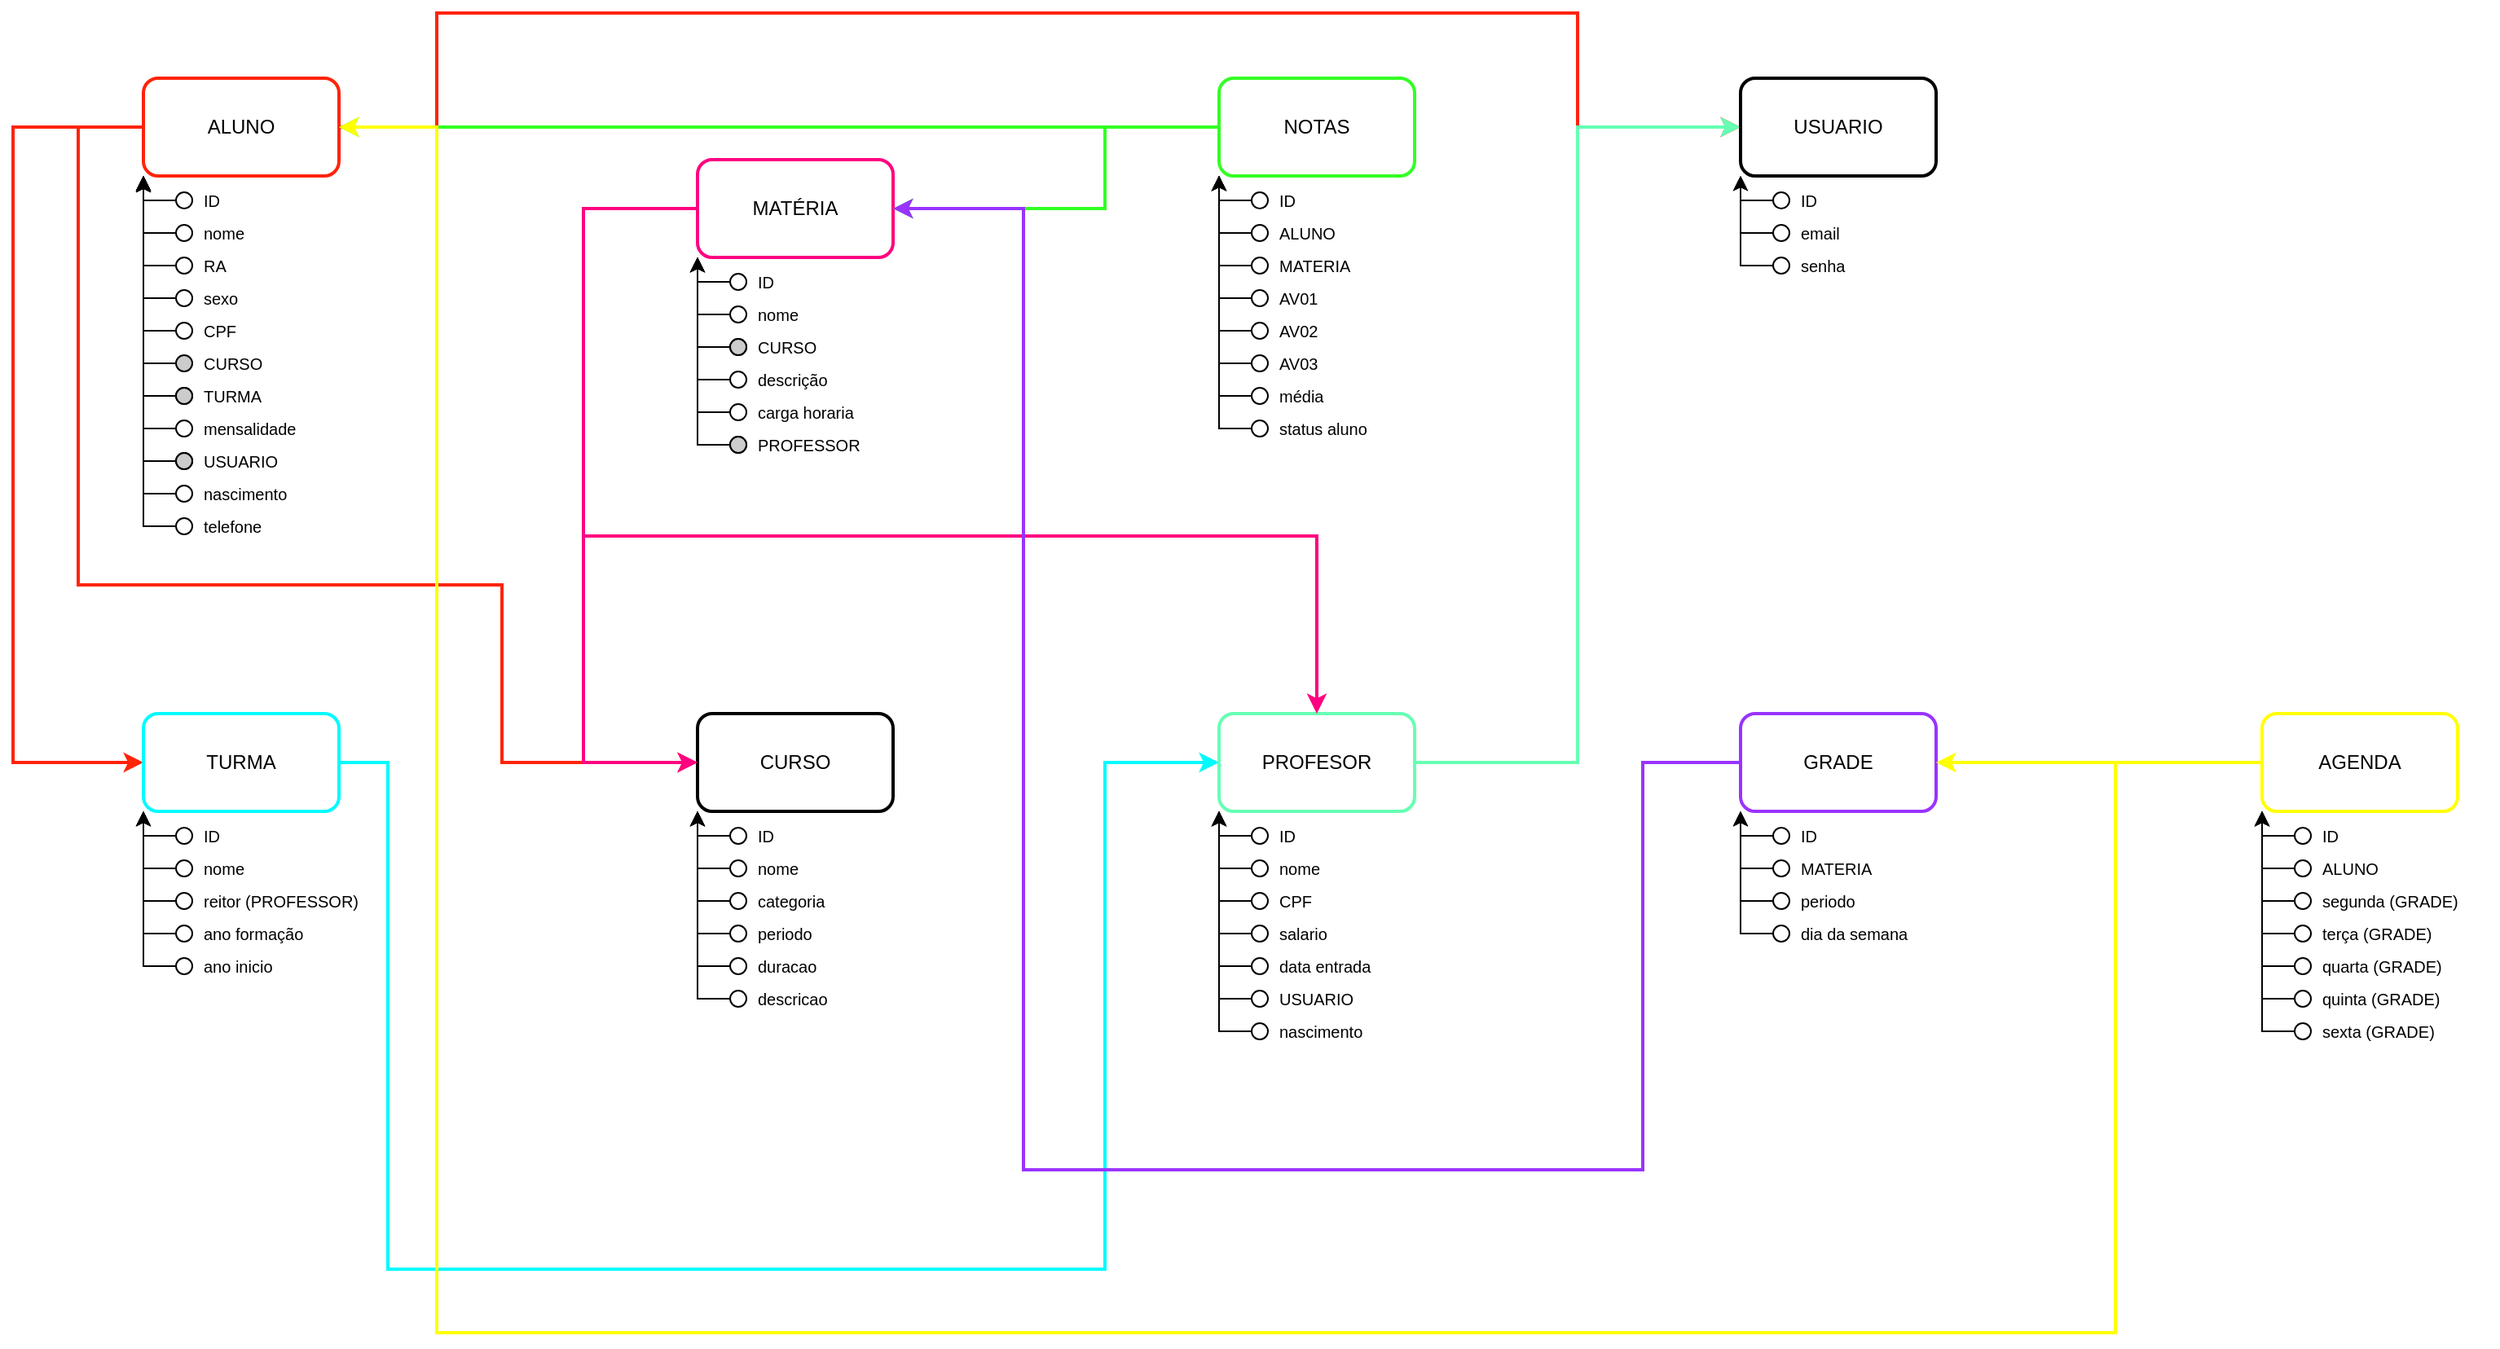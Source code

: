 <mxfile version="21.2.9" type="device">
  <diagram name="Página-1" id="jpRd55cd0fuOrFXRpSFs">
    <mxGraphModel dx="1588" dy="1032" grid="1" gridSize="10" guides="1" tooltips="1" connect="1" arrows="1" fold="1" page="1" pageScale="1" pageWidth="827" pageHeight="1169" math="0" shadow="0">
      <root>
        <mxCell id="0" />
        <mxCell id="1" parent="0" />
        <mxCell id="GC1VzJvACckY4L8aaz52-151" style="edgeStyle=orthogonalEdgeStyle;rounded=0;orthogonalLoop=1;jettySize=auto;html=1;exitX=1;exitY=0.5;exitDx=0;exitDy=0;entryX=0;entryY=0.5;entryDx=0;entryDy=0;fontSize=24;strokeWidth=2;strokeColor=#FF230A;" parent="1" source="GC1VzJvACckY4L8aaz52-1" target="GC1VzJvACckY4L8aaz52-140" edge="1">
          <mxGeometry relative="1" as="geometry">
            <Array as="points">
              <mxPoint x="320" y="249" />
              <mxPoint x="320" y="179" />
              <mxPoint x="1020" y="179" />
              <mxPoint x="1020" y="249" />
            </Array>
          </mxGeometry>
        </mxCell>
        <mxCell id="M3Rmy12SJ6gLI9cSGrtA-7" style="edgeStyle=orthogonalEdgeStyle;rounded=0;orthogonalLoop=1;jettySize=auto;html=1;exitX=0;exitY=0.5;exitDx=0;exitDy=0;entryX=0;entryY=0.5;entryDx=0;entryDy=0;strokeWidth=2;strokeColor=#FF230A;" parent="1" source="GC1VzJvACckY4L8aaz52-1" target="GC1VzJvACckY4L8aaz52-5" edge="1">
          <mxGeometry relative="1" as="geometry">
            <Array as="points">
              <mxPoint x="60" y="249" />
              <mxPoint x="60" y="639" />
            </Array>
          </mxGeometry>
        </mxCell>
        <mxCell id="M3Rmy12SJ6gLI9cSGrtA-8" style="edgeStyle=orthogonalEdgeStyle;rounded=0;orthogonalLoop=1;jettySize=auto;html=1;exitX=0;exitY=0.5;exitDx=0;exitDy=0;entryX=0;entryY=0.5;entryDx=0;entryDy=0;strokeWidth=2;strokeColor=#FF230A;" parent="1" source="GC1VzJvACckY4L8aaz52-1" target="GC1VzJvACckY4L8aaz52-3" edge="1">
          <mxGeometry relative="1" as="geometry">
            <Array as="points">
              <mxPoint x="100" y="249" />
              <mxPoint x="100" y="530" />
              <mxPoint x="360" y="530" />
              <mxPoint x="360" y="639" />
            </Array>
          </mxGeometry>
        </mxCell>
        <mxCell id="GC1VzJvACckY4L8aaz52-1" value="ALUNO" style="rounded=1;whiteSpace=wrap;html=1;strokeWidth=2;strokeColor=#FF230A;" parent="1" vertex="1">
          <mxGeometry x="140" y="219" width="120" height="60" as="geometry" />
        </mxCell>
        <mxCell id="GC1VzJvACckY4L8aaz52-150" style="edgeStyle=orthogonalEdgeStyle;rounded=0;orthogonalLoop=1;jettySize=auto;html=1;exitX=1;exitY=0.5;exitDx=0;exitDy=0;entryX=0;entryY=0.5;entryDx=0;entryDy=0;strokeWidth=2;strokeColor=#66FFB3;" parent="1" source="GC1VzJvACckY4L8aaz52-2" target="GC1VzJvACckY4L8aaz52-140" edge="1">
          <mxGeometry relative="1" as="geometry" />
        </mxCell>
        <mxCell id="GC1VzJvACckY4L8aaz52-2" value="PROFESOR" style="rounded=1;whiteSpace=wrap;html=1;strokeWidth=2;strokeColor=#66FFB3;" parent="1" vertex="1">
          <mxGeometry x="800" y="609" width="120" height="60" as="geometry" />
        </mxCell>
        <mxCell id="GC1VzJvACckY4L8aaz52-3" value="CURSO" style="rounded=1;whiteSpace=wrap;html=1;strokeWidth=2;" parent="1" vertex="1">
          <mxGeometry x="480" y="609" width="120" height="60" as="geometry" />
        </mxCell>
        <mxCell id="M3Rmy12SJ6gLI9cSGrtA-6" style="edgeStyle=orthogonalEdgeStyle;rounded=0;orthogonalLoop=1;jettySize=auto;html=1;exitX=0;exitY=0.5;exitDx=0;exitDy=0;entryX=0;entryY=0.5;entryDx=0;entryDy=0;strokeWidth=2;strokeColor=#FF0080;" parent="1" source="GC1VzJvACckY4L8aaz52-4" target="GC1VzJvACckY4L8aaz52-3" edge="1">
          <mxGeometry relative="1" as="geometry">
            <Array as="points">
              <mxPoint x="410" y="299" />
              <mxPoint x="410" y="639" />
            </Array>
          </mxGeometry>
        </mxCell>
        <mxCell id="M3Rmy12SJ6gLI9cSGrtA-13" style="edgeStyle=orthogonalEdgeStyle;rounded=0;orthogonalLoop=1;jettySize=auto;html=1;exitX=0;exitY=0.5;exitDx=0;exitDy=0;entryX=0.5;entryY=0;entryDx=0;entryDy=0;strokeWidth=2;strokeColor=#FF0080;" parent="1" source="GC1VzJvACckY4L8aaz52-4" target="GC1VzJvACckY4L8aaz52-2" edge="1">
          <mxGeometry relative="1" as="geometry">
            <Array as="points">
              <mxPoint x="410" y="299" />
              <mxPoint x="410" y="500" />
              <mxPoint x="860" y="500" />
            </Array>
          </mxGeometry>
        </mxCell>
        <mxCell id="GC1VzJvACckY4L8aaz52-4" value="MATÉRIA" style="rounded=1;whiteSpace=wrap;html=1;strokeWidth=2;strokeColor=#FF0080;" parent="1" vertex="1">
          <mxGeometry x="480" y="269" width="120" height="60" as="geometry" />
        </mxCell>
        <mxCell id="M3Rmy12SJ6gLI9cSGrtA-9" style="edgeStyle=orthogonalEdgeStyle;rounded=0;orthogonalLoop=1;jettySize=auto;html=1;exitX=1;exitY=0.5;exitDx=0;exitDy=0;entryX=0;entryY=0.5;entryDx=0;entryDy=0;strokeWidth=2;strokeColor=#00FBFF;" parent="1" source="GC1VzJvACckY4L8aaz52-5" target="GC1VzJvACckY4L8aaz52-2" edge="1">
          <mxGeometry relative="1" as="geometry">
            <Array as="points">
              <mxPoint x="290" y="639" />
              <mxPoint x="290" y="950" />
              <mxPoint x="730" y="950" />
              <mxPoint x="730" y="639" />
            </Array>
          </mxGeometry>
        </mxCell>
        <mxCell id="GC1VzJvACckY4L8aaz52-5" value="TURMA" style="rounded=1;whiteSpace=wrap;html=1;strokeWidth=2;strokeColor=#00FBFF;" parent="1" vertex="1">
          <mxGeometry x="140" y="609" width="120" height="60" as="geometry" />
        </mxCell>
        <mxCell id="M3Rmy12SJ6gLI9cSGrtA-4" style="edgeStyle=orthogonalEdgeStyle;rounded=0;orthogonalLoop=1;jettySize=auto;html=1;exitX=0;exitY=0.5;exitDx=0;exitDy=0;entryX=1;entryY=0.5;entryDx=0;entryDy=0;strokeWidth=2;strokeColor=#32FF24;" parent="1" source="GC1VzJvACckY4L8aaz52-6" target="GC1VzJvACckY4L8aaz52-1" edge="1">
          <mxGeometry relative="1" as="geometry" />
        </mxCell>
        <mxCell id="M3Rmy12SJ6gLI9cSGrtA-5" style="edgeStyle=orthogonalEdgeStyle;rounded=0;orthogonalLoop=1;jettySize=auto;html=1;exitX=0;exitY=0.5;exitDx=0;exitDy=0;entryX=1;entryY=0.5;entryDx=0;entryDy=0;strokeWidth=2;strokeColor=#32FF24;" parent="1" source="GC1VzJvACckY4L8aaz52-6" target="GC1VzJvACckY4L8aaz52-4" edge="1">
          <mxGeometry relative="1" as="geometry">
            <Array as="points">
              <mxPoint x="730" y="249" />
              <mxPoint x="730" y="299" />
            </Array>
          </mxGeometry>
        </mxCell>
        <mxCell id="GC1VzJvACckY4L8aaz52-6" value="NOTAS" style="rounded=1;whiteSpace=wrap;html=1;strokeWidth=2;strokeColor=#32FF24;" parent="1" vertex="1">
          <mxGeometry x="800" y="219" width="120" height="60" as="geometry" />
        </mxCell>
        <mxCell id="GC1VzJvACckY4L8aaz52-28" style="edgeStyle=orthogonalEdgeStyle;rounded=0;orthogonalLoop=1;jettySize=auto;html=1;exitX=0;exitY=0.5;exitDx=0;exitDy=0;entryX=0;entryY=1;entryDx=0;entryDy=0;" parent="1" source="GC1VzJvACckY4L8aaz52-7" target="GC1VzJvACckY4L8aaz52-1" edge="1">
          <mxGeometry relative="1" as="geometry" />
        </mxCell>
        <mxCell id="GC1VzJvACckY4L8aaz52-7" value="" style="ellipse;whiteSpace=wrap;html=1;aspect=fixed;" parent="1" vertex="1">
          <mxGeometry x="160" y="289" width="10" height="10" as="geometry" />
        </mxCell>
        <mxCell id="GC1VzJvACckY4L8aaz52-8" value="ID" style="text;html=1;align=left;verticalAlign=middle;resizable=0;points=[];autosize=1;strokeColor=none;fillColor=none;fontSize=10;" parent="1" vertex="1">
          <mxGeometry x="175" y="279" width="30" height="30" as="geometry" />
        </mxCell>
        <mxCell id="GC1VzJvACckY4L8aaz52-9" value="nome" style="text;html=1;align=left;verticalAlign=middle;resizable=0;points=[];autosize=1;strokeColor=none;fillColor=none;fontSize=10;" parent="1" vertex="1">
          <mxGeometry x="175" y="299" width="50" height="30" as="geometry" />
        </mxCell>
        <mxCell id="GC1VzJvACckY4L8aaz52-10" value="RA" style="text;html=1;align=left;verticalAlign=middle;resizable=0;points=[];autosize=1;strokeColor=none;fillColor=none;fontSize=10;" parent="1" vertex="1">
          <mxGeometry x="175" y="319" width="40" height="30" as="geometry" />
        </mxCell>
        <mxCell id="GC1VzJvACckY4L8aaz52-11" value="sexo" style="text;html=1;align=left;verticalAlign=middle;resizable=0;points=[];autosize=1;strokeColor=none;fillColor=none;fontSize=10;" parent="1" vertex="1">
          <mxGeometry x="175" y="339" width="40" height="30" as="geometry" />
        </mxCell>
        <mxCell id="GC1VzJvACckY4L8aaz52-12" value="CPF" style="text;html=1;align=left;verticalAlign=middle;resizable=0;points=[];autosize=1;strokeColor=none;fillColor=none;fontSize=10;" parent="1" vertex="1">
          <mxGeometry x="175" y="359" width="40" height="30" as="geometry" />
        </mxCell>
        <mxCell id="GC1VzJvACckY4L8aaz52-13" value="CURSO" style="text;html=1;align=left;verticalAlign=middle;resizable=0;points=[];autosize=1;strokeColor=none;fillColor=none;fontSize=10;" parent="1" vertex="1">
          <mxGeometry x="175" y="379" width="60" height="30" as="geometry" />
        </mxCell>
        <mxCell id="GC1VzJvACckY4L8aaz52-14" value="TURMA" style="text;html=1;align=left;verticalAlign=middle;resizable=0;points=[];autosize=1;strokeColor=none;fillColor=none;fontSize=10;" parent="1" vertex="1">
          <mxGeometry x="175" y="399" width="60" height="30" as="geometry" />
        </mxCell>
        <mxCell id="GC1VzJvACckY4L8aaz52-16" value="mensalidade" style="text;html=1;align=left;verticalAlign=middle;resizable=0;points=[];autosize=1;strokeColor=none;fillColor=none;fontSize=10;" parent="1" vertex="1">
          <mxGeometry x="175" y="419" width="80" height="30" as="geometry" />
        </mxCell>
        <mxCell id="GC1VzJvACckY4L8aaz52-17" value="USUARIO" style="text;html=1;align=left;verticalAlign=middle;resizable=0;points=[];autosize=1;strokeColor=none;fillColor=none;fontSize=10;" parent="1" vertex="1">
          <mxGeometry x="175" y="439" width="70" height="30" as="geometry" />
        </mxCell>
        <mxCell id="GC1VzJvACckY4L8aaz52-29" style="edgeStyle=orthogonalEdgeStyle;rounded=0;orthogonalLoop=1;jettySize=auto;html=1;exitX=0;exitY=0.5;exitDx=0;exitDy=0;" parent="1" source="GC1VzJvACckY4L8aaz52-18" edge="1">
          <mxGeometry relative="1" as="geometry">
            <mxPoint x="140" y="279" as="targetPoint" />
          </mxGeometry>
        </mxCell>
        <mxCell id="GC1VzJvACckY4L8aaz52-18" value="" style="ellipse;whiteSpace=wrap;html=1;aspect=fixed;" parent="1" vertex="1">
          <mxGeometry x="160" y="309" width="10" height="10" as="geometry" />
        </mxCell>
        <mxCell id="GC1VzJvACckY4L8aaz52-30" style="edgeStyle=orthogonalEdgeStyle;rounded=0;orthogonalLoop=1;jettySize=auto;html=1;exitX=0;exitY=0.5;exitDx=0;exitDy=0;" parent="1" source="GC1VzJvACckY4L8aaz52-19" edge="1">
          <mxGeometry relative="1" as="geometry">
            <mxPoint x="140" y="279" as="targetPoint" />
          </mxGeometry>
        </mxCell>
        <mxCell id="GC1VzJvACckY4L8aaz52-19" value="" style="ellipse;whiteSpace=wrap;html=1;aspect=fixed;" parent="1" vertex="1">
          <mxGeometry x="160" y="329" width="10" height="10" as="geometry" />
        </mxCell>
        <mxCell id="GC1VzJvACckY4L8aaz52-31" style="edgeStyle=orthogonalEdgeStyle;rounded=0;orthogonalLoop=1;jettySize=auto;html=1;exitX=0;exitY=0.5;exitDx=0;exitDy=0;" parent="1" source="GC1VzJvACckY4L8aaz52-20" edge="1">
          <mxGeometry relative="1" as="geometry">
            <mxPoint x="140" y="279" as="targetPoint" />
          </mxGeometry>
        </mxCell>
        <mxCell id="GC1VzJvACckY4L8aaz52-20" value="" style="ellipse;whiteSpace=wrap;html=1;aspect=fixed;" parent="1" vertex="1">
          <mxGeometry x="160" y="349" width="10" height="10" as="geometry" />
        </mxCell>
        <mxCell id="GC1VzJvACckY4L8aaz52-32" style="edgeStyle=orthogonalEdgeStyle;rounded=0;orthogonalLoop=1;jettySize=auto;html=1;exitX=0;exitY=0.5;exitDx=0;exitDy=0;" parent="1" source="GC1VzJvACckY4L8aaz52-21" edge="1">
          <mxGeometry relative="1" as="geometry">
            <mxPoint x="140" y="279" as="targetPoint" />
          </mxGeometry>
        </mxCell>
        <mxCell id="GC1VzJvACckY4L8aaz52-21" value="" style="ellipse;whiteSpace=wrap;html=1;aspect=fixed;" parent="1" vertex="1">
          <mxGeometry x="160" y="369" width="10" height="10" as="geometry" />
        </mxCell>
        <mxCell id="GC1VzJvACckY4L8aaz52-33" style="edgeStyle=orthogonalEdgeStyle;rounded=0;orthogonalLoop=1;jettySize=auto;html=1;exitX=0;exitY=0.5;exitDx=0;exitDy=0;" parent="1" source="GC1VzJvACckY4L8aaz52-22" edge="1">
          <mxGeometry relative="1" as="geometry">
            <mxPoint x="140" y="279" as="targetPoint" />
          </mxGeometry>
        </mxCell>
        <mxCell id="GC1VzJvACckY4L8aaz52-22" value="" style="ellipse;whiteSpace=wrap;html=1;aspect=fixed;fillColor=#CCCCCC;" parent="1" vertex="1">
          <mxGeometry x="160" y="389" width="10" height="10" as="geometry" />
        </mxCell>
        <mxCell id="GC1VzJvACckY4L8aaz52-34" style="edgeStyle=orthogonalEdgeStyle;rounded=0;orthogonalLoop=1;jettySize=auto;html=1;exitX=0;exitY=0.5;exitDx=0;exitDy=0;" parent="1" source="GC1VzJvACckY4L8aaz52-23" edge="1">
          <mxGeometry relative="1" as="geometry">
            <mxPoint x="140" y="279" as="targetPoint" />
          </mxGeometry>
        </mxCell>
        <mxCell id="GC1VzJvACckY4L8aaz52-23" value="" style="ellipse;whiteSpace=wrap;html=1;aspect=fixed;" parent="1" vertex="1">
          <mxGeometry x="160" y="409" width="10" height="10" as="geometry" />
        </mxCell>
        <mxCell id="GC1VzJvACckY4L8aaz52-35" style="edgeStyle=orthogonalEdgeStyle;rounded=0;orthogonalLoop=1;jettySize=auto;html=1;exitX=0;exitY=0.5;exitDx=0;exitDy=0;" parent="1" source="GC1VzJvACckY4L8aaz52-24" edge="1">
          <mxGeometry relative="1" as="geometry">
            <mxPoint x="140" y="279" as="targetPoint" />
          </mxGeometry>
        </mxCell>
        <mxCell id="GC1VzJvACckY4L8aaz52-24" value="" style="ellipse;whiteSpace=wrap;html=1;aspect=fixed;" parent="1" vertex="1">
          <mxGeometry x="160" y="429" width="10" height="10" as="geometry" />
        </mxCell>
        <mxCell id="GC1VzJvACckY4L8aaz52-36" style="edgeStyle=orthogonalEdgeStyle;rounded=0;orthogonalLoop=1;jettySize=auto;html=1;exitX=0;exitY=0.5;exitDx=0;exitDy=0;" parent="1" source="GC1VzJvACckY4L8aaz52-25" edge="1">
          <mxGeometry relative="1" as="geometry">
            <mxPoint x="140" y="279" as="targetPoint" />
          </mxGeometry>
        </mxCell>
        <mxCell id="GC1VzJvACckY4L8aaz52-25" value="" style="ellipse;whiteSpace=wrap;html=1;aspect=fixed;" parent="1" vertex="1">
          <mxGeometry x="160" y="449" width="10" height="10" as="geometry" />
        </mxCell>
        <mxCell id="GC1VzJvACckY4L8aaz52-50" style="edgeStyle=orthogonalEdgeStyle;rounded=0;orthogonalLoop=1;jettySize=auto;html=1;exitX=0;exitY=0.5;exitDx=0;exitDy=0;entryX=0;entryY=1;entryDx=0;entryDy=0;" parent="1" source="GC1VzJvACckY4L8aaz52-38" target="GC1VzJvACckY4L8aaz52-4" edge="1">
          <mxGeometry relative="1" as="geometry" />
        </mxCell>
        <mxCell id="GC1VzJvACckY4L8aaz52-38" value="" style="ellipse;whiteSpace=wrap;html=1;aspect=fixed;" parent="1" vertex="1">
          <mxGeometry x="500" y="339" width="10" height="10" as="geometry" />
        </mxCell>
        <mxCell id="GC1VzJvACckY4L8aaz52-39" value="ID" style="text;html=1;align=left;verticalAlign=middle;resizable=0;points=[];autosize=1;strokeColor=none;fillColor=none;fontSize=10;" parent="1" vertex="1">
          <mxGeometry x="515" y="329" width="30" height="30" as="geometry" />
        </mxCell>
        <mxCell id="GC1VzJvACckY4L8aaz52-40" value="nome" style="text;html=1;align=left;verticalAlign=middle;resizable=0;points=[];autosize=1;strokeColor=none;fillColor=none;fontSize=10;" parent="1" vertex="1">
          <mxGeometry x="515" y="349" width="50" height="30" as="geometry" />
        </mxCell>
        <mxCell id="GC1VzJvACckY4L8aaz52-41" value="CURSO" style="text;html=1;align=left;verticalAlign=middle;resizable=0;points=[];autosize=1;strokeColor=none;fillColor=none;fontSize=10;" parent="1" vertex="1">
          <mxGeometry x="515" y="369" width="60" height="30" as="geometry" />
        </mxCell>
        <mxCell id="GC1VzJvACckY4L8aaz52-42" value="descrição" style="text;html=1;align=left;verticalAlign=middle;resizable=0;points=[];autosize=1;strokeColor=none;fillColor=none;fontSize=10;" parent="1" vertex="1">
          <mxGeometry x="515" y="389" width="70" height="30" as="geometry" />
        </mxCell>
        <mxCell id="GC1VzJvACckY4L8aaz52-43" value="carga horaria" style="text;html=1;align=left;verticalAlign=middle;resizable=0;points=[];autosize=1;strokeColor=none;fillColor=none;fontSize=10;" parent="1" vertex="1">
          <mxGeometry x="515" y="409" width="80" height="30" as="geometry" />
        </mxCell>
        <mxCell id="GC1VzJvACckY4L8aaz52-44" value="PROFESSOR" style="text;html=1;align=left;verticalAlign=middle;resizable=0;points=[];autosize=1;strokeColor=none;fillColor=none;fontSize=10;" parent="1" vertex="1">
          <mxGeometry x="515" y="429" width="90" height="30" as="geometry" />
        </mxCell>
        <mxCell id="GC1VzJvACckY4L8aaz52-51" style="edgeStyle=orthogonalEdgeStyle;rounded=0;orthogonalLoop=1;jettySize=auto;html=1;exitX=0;exitY=0.5;exitDx=0;exitDy=0;" parent="1" source="GC1VzJvACckY4L8aaz52-45" edge="1">
          <mxGeometry relative="1" as="geometry">
            <mxPoint x="480" y="329" as="targetPoint" />
          </mxGeometry>
        </mxCell>
        <mxCell id="GC1VzJvACckY4L8aaz52-45" value="" style="ellipse;whiteSpace=wrap;html=1;aspect=fixed;" parent="1" vertex="1">
          <mxGeometry x="500" y="359" width="10" height="10" as="geometry" />
        </mxCell>
        <mxCell id="GC1VzJvACckY4L8aaz52-52" style="edgeStyle=orthogonalEdgeStyle;rounded=0;orthogonalLoop=1;jettySize=auto;html=1;exitX=0;exitY=0.5;exitDx=0;exitDy=0;" parent="1" source="GC1VzJvACckY4L8aaz52-46" edge="1">
          <mxGeometry relative="1" as="geometry">
            <mxPoint x="480" y="329" as="targetPoint" />
          </mxGeometry>
        </mxCell>
        <mxCell id="GC1VzJvACckY4L8aaz52-46" value="" style="ellipse;whiteSpace=wrap;html=1;aspect=fixed;" parent="1" vertex="1">
          <mxGeometry x="500" y="379" width="10" height="10" as="geometry" />
        </mxCell>
        <mxCell id="GC1VzJvACckY4L8aaz52-53" style="edgeStyle=orthogonalEdgeStyle;rounded=0;orthogonalLoop=1;jettySize=auto;html=1;exitX=0;exitY=0.5;exitDx=0;exitDy=0;" parent="1" source="GC1VzJvACckY4L8aaz52-47" edge="1">
          <mxGeometry relative="1" as="geometry">
            <mxPoint x="480" y="329" as="targetPoint" />
          </mxGeometry>
        </mxCell>
        <mxCell id="GC1VzJvACckY4L8aaz52-47" value="" style="ellipse;whiteSpace=wrap;html=1;aspect=fixed;" parent="1" vertex="1">
          <mxGeometry x="500" y="399" width="10" height="10" as="geometry" />
        </mxCell>
        <mxCell id="GC1VzJvACckY4L8aaz52-54" style="edgeStyle=orthogonalEdgeStyle;rounded=0;orthogonalLoop=1;jettySize=auto;html=1;exitX=0;exitY=0.5;exitDx=0;exitDy=0;" parent="1" source="GC1VzJvACckY4L8aaz52-48" edge="1">
          <mxGeometry relative="1" as="geometry">
            <mxPoint x="480" y="329" as="targetPoint" />
          </mxGeometry>
        </mxCell>
        <mxCell id="GC1VzJvACckY4L8aaz52-48" value="" style="ellipse;whiteSpace=wrap;html=1;aspect=fixed;" parent="1" vertex="1">
          <mxGeometry x="500" y="419" width="10" height="10" as="geometry" />
        </mxCell>
        <mxCell id="GC1VzJvACckY4L8aaz52-55" style="edgeStyle=orthogonalEdgeStyle;rounded=0;orthogonalLoop=1;jettySize=auto;html=1;exitX=0;exitY=0.5;exitDx=0;exitDy=0;" parent="1" source="GC1VzJvACckY4L8aaz52-49" edge="1">
          <mxGeometry relative="1" as="geometry">
            <mxPoint x="480" y="329" as="targetPoint" />
          </mxGeometry>
        </mxCell>
        <mxCell id="GC1VzJvACckY4L8aaz52-49" value="" style="ellipse;whiteSpace=wrap;html=1;aspect=fixed;" parent="1" vertex="1">
          <mxGeometry x="500" y="439" width="10" height="10" as="geometry" />
        </mxCell>
        <mxCell id="GC1VzJvACckY4L8aaz52-67" style="edgeStyle=orthogonalEdgeStyle;rounded=0;orthogonalLoop=1;jettySize=auto;html=1;exitX=0;exitY=0.5;exitDx=0;exitDy=0;entryX=0;entryY=1;entryDx=0;entryDy=0;" parent="1" source="GC1VzJvACckY4L8aaz52-56" target="GC1VzJvACckY4L8aaz52-5" edge="1">
          <mxGeometry relative="1" as="geometry" />
        </mxCell>
        <mxCell id="GC1VzJvACckY4L8aaz52-56" value="" style="ellipse;whiteSpace=wrap;html=1;aspect=fixed;" parent="1" vertex="1">
          <mxGeometry x="160" y="679" width="10" height="10" as="geometry" />
        </mxCell>
        <mxCell id="GC1VzJvACckY4L8aaz52-57" value="ID" style="text;html=1;align=left;verticalAlign=middle;resizable=0;points=[];autosize=1;strokeColor=none;fillColor=none;fontSize=10;" parent="1" vertex="1">
          <mxGeometry x="175" y="669" width="30" height="30" as="geometry" />
        </mxCell>
        <mxCell id="GC1VzJvACckY4L8aaz52-59" value="nome" style="text;html=1;align=left;verticalAlign=middle;resizable=0;points=[];autosize=1;strokeColor=none;fillColor=none;fontSize=10;" parent="1" vertex="1">
          <mxGeometry x="175" y="689" width="50" height="30" as="geometry" />
        </mxCell>
        <mxCell id="GC1VzJvACckY4L8aaz52-68" style="edgeStyle=orthogonalEdgeStyle;rounded=0;orthogonalLoop=1;jettySize=auto;html=1;exitX=0;exitY=0.5;exitDx=0;exitDy=0;" parent="1" source="GC1VzJvACckY4L8aaz52-60" edge="1">
          <mxGeometry relative="1" as="geometry">
            <mxPoint x="140" y="669" as="targetPoint" />
          </mxGeometry>
        </mxCell>
        <mxCell id="GC1VzJvACckY4L8aaz52-60" value="" style="ellipse;whiteSpace=wrap;html=1;aspect=fixed;" parent="1" vertex="1">
          <mxGeometry x="160" y="699" width="10" height="10" as="geometry" />
        </mxCell>
        <mxCell id="GC1VzJvACckY4L8aaz52-61" value="reitor (PROFESSOR)" style="text;html=1;align=left;verticalAlign=middle;resizable=0;points=[];autosize=1;strokeColor=none;fillColor=none;fontSize=10;" parent="1" vertex="1">
          <mxGeometry x="175" y="709" width="120" height="30" as="geometry" />
        </mxCell>
        <mxCell id="GC1VzJvACckY4L8aaz52-62" value="ano formação" style="text;html=1;align=left;verticalAlign=middle;resizable=0;points=[];autosize=1;strokeColor=none;fillColor=none;fontSize=10;" parent="1" vertex="1">
          <mxGeometry x="175" y="729" width="80" height="30" as="geometry" />
        </mxCell>
        <mxCell id="GC1VzJvACckY4L8aaz52-63" value="ano inicio" style="text;html=1;align=left;verticalAlign=middle;resizable=0;points=[];autosize=1;strokeColor=none;fillColor=none;fontSize=10;" parent="1" vertex="1">
          <mxGeometry x="175" y="749" width="70" height="30" as="geometry" />
        </mxCell>
        <mxCell id="GC1VzJvACckY4L8aaz52-69" style="edgeStyle=orthogonalEdgeStyle;rounded=0;orthogonalLoop=1;jettySize=auto;html=1;exitX=0;exitY=0.5;exitDx=0;exitDy=0;" parent="1" source="GC1VzJvACckY4L8aaz52-64" edge="1">
          <mxGeometry relative="1" as="geometry">
            <mxPoint x="140" y="669" as="targetPoint" />
          </mxGeometry>
        </mxCell>
        <mxCell id="GC1VzJvACckY4L8aaz52-64" value="" style="ellipse;whiteSpace=wrap;html=1;aspect=fixed;" parent="1" vertex="1">
          <mxGeometry x="160" y="719" width="10" height="10" as="geometry" />
        </mxCell>
        <mxCell id="GC1VzJvACckY4L8aaz52-70" style="edgeStyle=orthogonalEdgeStyle;rounded=0;orthogonalLoop=1;jettySize=auto;html=1;exitX=0;exitY=0.5;exitDx=0;exitDy=0;" parent="1" source="GC1VzJvACckY4L8aaz52-65" edge="1">
          <mxGeometry relative="1" as="geometry">
            <mxPoint x="140" y="669" as="targetPoint" />
          </mxGeometry>
        </mxCell>
        <mxCell id="GC1VzJvACckY4L8aaz52-65" value="" style="ellipse;whiteSpace=wrap;html=1;aspect=fixed;" parent="1" vertex="1">
          <mxGeometry x="160" y="739" width="10" height="10" as="geometry" />
        </mxCell>
        <mxCell id="GC1VzJvACckY4L8aaz52-71" style="edgeStyle=orthogonalEdgeStyle;rounded=0;orthogonalLoop=1;jettySize=auto;html=1;exitX=0;exitY=0.5;exitDx=0;exitDy=0;" parent="1" source="GC1VzJvACckY4L8aaz52-66" edge="1">
          <mxGeometry relative="1" as="geometry">
            <mxPoint x="140" y="669" as="targetPoint" />
          </mxGeometry>
        </mxCell>
        <mxCell id="GC1VzJvACckY4L8aaz52-66" value="" style="ellipse;whiteSpace=wrap;html=1;aspect=fixed;" parent="1" vertex="1">
          <mxGeometry x="160" y="759" width="10" height="10" as="geometry" />
        </mxCell>
        <mxCell id="GC1VzJvACckY4L8aaz52-85" style="edgeStyle=orthogonalEdgeStyle;rounded=0;orthogonalLoop=1;jettySize=auto;html=1;exitX=0;exitY=0.5;exitDx=0;exitDy=0;entryX=0;entryY=1;entryDx=0;entryDy=0;" parent="1" source="GC1VzJvACckY4L8aaz52-72" target="GC1VzJvACckY4L8aaz52-3" edge="1">
          <mxGeometry relative="1" as="geometry" />
        </mxCell>
        <mxCell id="GC1VzJvACckY4L8aaz52-72" value="" style="ellipse;whiteSpace=wrap;html=1;aspect=fixed;" parent="1" vertex="1">
          <mxGeometry x="500" y="679" width="10" height="10" as="geometry" />
        </mxCell>
        <mxCell id="GC1VzJvACckY4L8aaz52-73" value="ID" style="text;html=1;align=left;verticalAlign=middle;resizable=0;points=[];autosize=1;strokeColor=none;fillColor=none;fontSize=10;" parent="1" vertex="1">
          <mxGeometry x="515" y="669" width="30" height="30" as="geometry" />
        </mxCell>
        <mxCell id="GC1VzJvACckY4L8aaz52-74" value="nome" style="text;html=1;align=left;verticalAlign=middle;resizable=0;points=[];autosize=1;strokeColor=none;fillColor=none;fontSize=10;" parent="1" vertex="1">
          <mxGeometry x="515" y="689" width="50" height="30" as="geometry" />
        </mxCell>
        <mxCell id="GC1VzJvACckY4L8aaz52-75" value="categoria" style="text;html=1;align=left;verticalAlign=middle;resizable=0;points=[];autosize=1;strokeColor=none;fillColor=none;fontSize=10;" parent="1" vertex="1">
          <mxGeometry x="515" y="709" width="60" height="30" as="geometry" />
        </mxCell>
        <mxCell id="GC1VzJvACckY4L8aaz52-76" value="periodo" style="text;html=1;align=left;verticalAlign=middle;resizable=0;points=[];autosize=1;strokeColor=none;fillColor=none;fontSize=10;" parent="1" vertex="1">
          <mxGeometry x="515" y="729" width="60" height="30" as="geometry" />
        </mxCell>
        <mxCell id="GC1VzJvACckY4L8aaz52-77" value="duracao" style="text;html=1;align=left;verticalAlign=middle;resizable=0;points=[];autosize=1;strokeColor=none;fillColor=none;fontSize=10;" parent="1" vertex="1">
          <mxGeometry x="515" y="749" width="60" height="30" as="geometry" />
        </mxCell>
        <mxCell id="GC1VzJvACckY4L8aaz52-78" value="descricao" style="text;html=1;align=left;verticalAlign=middle;resizable=0;points=[];autosize=1;strokeColor=none;fillColor=none;fontSize=10;" parent="1" vertex="1">
          <mxGeometry x="515" y="769" width="70" height="30" as="geometry" />
        </mxCell>
        <mxCell id="GC1VzJvACckY4L8aaz52-86" style="edgeStyle=orthogonalEdgeStyle;rounded=0;orthogonalLoop=1;jettySize=auto;html=1;exitX=0;exitY=0.5;exitDx=0;exitDy=0;" parent="1" source="GC1VzJvACckY4L8aaz52-80" edge="1">
          <mxGeometry relative="1" as="geometry">
            <mxPoint x="480" y="669" as="targetPoint" />
          </mxGeometry>
        </mxCell>
        <mxCell id="GC1VzJvACckY4L8aaz52-80" value="" style="ellipse;whiteSpace=wrap;html=1;aspect=fixed;" parent="1" vertex="1">
          <mxGeometry x="500" y="699" width="10" height="10" as="geometry" />
        </mxCell>
        <mxCell id="GC1VzJvACckY4L8aaz52-87" style="edgeStyle=orthogonalEdgeStyle;rounded=0;orthogonalLoop=1;jettySize=auto;html=1;exitX=0;exitY=0.5;exitDx=0;exitDy=0;" parent="1" source="GC1VzJvACckY4L8aaz52-81" edge="1">
          <mxGeometry relative="1" as="geometry">
            <mxPoint x="480" y="669" as="targetPoint" />
          </mxGeometry>
        </mxCell>
        <mxCell id="GC1VzJvACckY4L8aaz52-81" value="" style="ellipse;whiteSpace=wrap;html=1;aspect=fixed;" parent="1" vertex="1">
          <mxGeometry x="500" y="719" width="10" height="10" as="geometry" />
        </mxCell>
        <mxCell id="GC1VzJvACckY4L8aaz52-88" style="edgeStyle=orthogonalEdgeStyle;rounded=0;orthogonalLoop=1;jettySize=auto;html=1;exitX=0;exitY=0.5;exitDx=0;exitDy=0;" parent="1" source="GC1VzJvACckY4L8aaz52-82" edge="1">
          <mxGeometry relative="1" as="geometry">
            <mxPoint x="480" y="669" as="targetPoint" />
          </mxGeometry>
        </mxCell>
        <mxCell id="GC1VzJvACckY4L8aaz52-82" value="" style="ellipse;whiteSpace=wrap;html=1;aspect=fixed;" parent="1" vertex="1">
          <mxGeometry x="500" y="739" width="10" height="10" as="geometry" />
        </mxCell>
        <mxCell id="GC1VzJvACckY4L8aaz52-89" style="edgeStyle=orthogonalEdgeStyle;rounded=0;orthogonalLoop=1;jettySize=auto;html=1;exitX=0;exitY=0.5;exitDx=0;exitDy=0;" parent="1" source="GC1VzJvACckY4L8aaz52-83" edge="1">
          <mxGeometry relative="1" as="geometry">
            <mxPoint x="480" y="669" as="targetPoint" />
          </mxGeometry>
        </mxCell>
        <mxCell id="GC1VzJvACckY4L8aaz52-83" value="" style="ellipse;whiteSpace=wrap;html=1;aspect=fixed;" parent="1" vertex="1">
          <mxGeometry x="500" y="759" width="10" height="10" as="geometry" />
        </mxCell>
        <mxCell id="GC1VzJvACckY4L8aaz52-90" style="edgeStyle=orthogonalEdgeStyle;rounded=0;orthogonalLoop=1;jettySize=auto;html=1;exitX=0;exitY=0.5;exitDx=0;exitDy=0;" parent="1" source="GC1VzJvACckY4L8aaz52-84" edge="1">
          <mxGeometry relative="1" as="geometry">
            <mxPoint x="480" y="669" as="targetPoint" />
          </mxGeometry>
        </mxCell>
        <mxCell id="GC1VzJvACckY4L8aaz52-84" value="" style="ellipse;whiteSpace=wrap;html=1;aspect=fixed;" parent="1" vertex="1">
          <mxGeometry x="500" y="779" width="10" height="10" as="geometry" />
        </mxCell>
        <mxCell id="GC1VzJvACckY4L8aaz52-108" style="edgeStyle=orthogonalEdgeStyle;rounded=0;orthogonalLoop=1;jettySize=auto;html=1;exitX=0;exitY=0.5;exitDx=0;exitDy=0;entryX=0;entryY=1;entryDx=0;entryDy=0;" parent="1" source="GC1VzJvACckY4L8aaz52-92" target="GC1VzJvACckY4L8aaz52-6" edge="1">
          <mxGeometry relative="1" as="geometry" />
        </mxCell>
        <mxCell id="GC1VzJvACckY4L8aaz52-92" value="" style="ellipse;whiteSpace=wrap;html=1;aspect=fixed;" parent="1" vertex="1">
          <mxGeometry x="820" y="289" width="10" height="10" as="geometry" />
        </mxCell>
        <mxCell id="GC1VzJvACckY4L8aaz52-93" value="ID" style="text;html=1;align=left;verticalAlign=middle;resizable=0;points=[];autosize=1;strokeColor=none;fillColor=none;fontSize=10;" parent="1" vertex="1">
          <mxGeometry x="835" y="279" width="30" height="30" as="geometry" />
        </mxCell>
        <mxCell id="GC1VzJvACckY4L8aaz52-94" value="ALUNO" style="text;html=1;align=left;verticalAlign=middle;resizable=0;points=[];autosize=1;strokeColor=none;fillColor=none;fontSize=10;" parent="1" vertex="1">
          <mxGeometry x="835" y="299" width="60" height="30" as="geometry" />
        </mxCell>
        <mxCell id="GC1VzJvACckY4L8aaz52-95" value="MATERIA" style="text;html=1;align=left;verticalAlign=middle;resizable=0;points=[];autosize=1;strokeColor=none;fillColor=none;fontSize=10;" parent="1" vertex="1">
          <mxGeometry x="835" y="319" width="70" height="30" as="geometry" />
        </mxCell>
        <mxCell id="GC1VzJvACckY4L8aaz52-96" value="AV01" style="text;html=1;align=left;verticalAlign=middle;resizable=0;points=[];autosize=1;strokeColor=none;fillColor=none;fontSize=10;" parent="1" vertex="1">
          <mxGeometry x="835" y="339" width="50" height="30" as="geometry" />
        </mxCell>
        <mxCell id="GC1VzJvACckY4L8aaz52-97" value="AV02" style="text;html=1;align=left;verticalAlign=middle;resizable=0;points=[];autosize=1;strokeColor=none;fillColor=none;fontSize=10;" parent="1" vertex="1">
          <mxGeometry x="835" y="359" width="50" height="30" as="geometry" />
        </mxCell>
        <mxCell id="GC1VzJvACckY4L8aaz52-98" value="média" style="text;html=1;align=left;verticalAlign=middle;resizable=0;points=[];autosize=1;strokeColor=none;fillColor=none;fontSize=10;" parent="1" vertex="1">
          <mxGeometry x="835" y="399" width="50" height="30" as="geometry" />
        </mxCell>
        <mxCell id="GC1VzJvACckY4L8aaz52-99" value="AV03" style="text;html=1;align=left;verticalAlign=middle;resizable=0;points=[];autosize=1;strokeColor=none;fillColor=none;fontSize=10;" parent="1" vertex="1">
          <mxGeometry x="835" y="379" width="50" height="30" as="geometry" />
        </mxCell>
        <mxCell id="GC1VzJvACckY4L8aaz52-109" style="edgeStyle=orthogonalEdgeStyle;rounded=0;orthogonalLoop=1;jettySize=auto;html=1;exitX=0;exitY=0.5;exitDx=0;exitDy=0;" parent="1" source="GC1VzJvACckY4L8aaz52-100" edge="1">
          <mxGeometry relative="1" as="geometry">
            <mxPoint x="800" y="279" as="targetPoint" />
          </mxGeometry>
        </mxCell>
        <mxCell id="GC1VzJvACckY4L8aaz52-100" value="" style="ellipse;whiteSpace=wrap;html=1;aspect=fixed;" parent="1" vertex="1">
          <mxGeometry x="820" y="309" width="10" height="10" as="geometry" />
        </mxCell>
        <mxCell id="GC1VzJvACckY4L8aaz52-110" style="edgeStyle=orthogonalEdgeStyle;rounded=0;orthogonalLoop=1;jettySize=auto;html=1;exitX=0;exitY=0.5;exitDx=0;exitDy=0;" parent="1" source="GC1VzJvACckY4L8aaz52-101" edge="1">
          <mxGeometry relative="1" as="geometry">
            <mxPoint x="800" y="279" as="targetPoint" />
          </mxGeometry>
        </mxCell>
        <mxCell id="GC1VzJvACckY4L8aaz52-101" value="" style="ellipse;whiteSpace=wrap;html=1;aspect=fixed;" parent="1" vertex="1">
          <mxGeometry x="820" y="329" width="10" height="10" as="geometry" />
        </mxCell>
        <mxCell id="GC1VzJvACckY4L8aaz52-111" style="edgeStyle=orthogonalEdgeStyle;rounded=0;orthogonalLoop=1;jettySize=auto;html=1;exitX=0;exitY=0.5;exitDx=0;exitDy=0;" parent="1" source="GC1VzJvACckY4L8aaz52-102" edge="1">
          <mxGeometry relative="1" as="geometry">
            <mxPoint x="800" y="279" as="targetPoint" />
          </mxGeometry>
        </mxCell>
        <mxCell id="GC1VzJvACckY4L8aaz52-102" value="" style="ellipse;whiteSpace=wrap;html=1;aspect=fixed;" parent="1" vertex="1">
          <mxGeometry x="820" y="349" width="10" height="10" as="geometry" />
        </mxCell>
        <mxCell id="GC1VzJvACckY4L8aaz52-112" style="edgeStyle=orthogonalEdgeStyle;rounded=0;orthogonalLoop=1;jettySize=auto;html=1;exitX=0;exitY=0.5;exitDx=0;exitDy=0;" parent="1" source="GC1VzJvACckY4L8aaz52-103" edge="1">
          <mxGeometry relative="1" as="geometry">
            <mxPoint x="800" y="279" as="targetPoint" />
          </mxGeometry>
        </mxCell>
        <mxCell id="GC1VzJvACckY4L8aaz52-103" value="" style="ellipse;whiteSpace=wrap;html=1;aspect=fixed;" parent="1" vertex="1">
          <mxGeometry x="820" y="369" width="10" height="10" as="geometry" />
        </mxCell>
        <mxCell id="GC1VzJvACckY4L8aaz52-113" style="edgeStyle=orthogonalEdgeStyle;rounded=0;orthogonalLoop=1;jettySize=auto;html=1;exitX=0;exitY=0.5;exitDx=0;exitDy=0;" parent="1" source="GC1VzJvACckY4L8aaz52-104" edge="1">
          <mxGeometry relative="1" as="geometry">
            <mxPoint x="800" y="279" as="targetPoint" />
          </mxGeometry>
        </mxCell>
        <mxCell id="GC1VzJvACckY4L8aaz52-104" value="" style="ellipse;whiteSpace=wrap;html=1;aspect=fixed;" parent="1" vertex="1">
          <mxGeometry x="820" y="389" width="10" height="10" as="geometry" />
        </mxCell>
        <mxCell id="GC1VzJvACckY4L8aaz52-114" style="edgeStyle=orthogonalEdgeStyle;rounded=0;orthogonalLoop=1;jettySize=auto;html=1;exitX=0;exitY=0.5;exitDx=0;exitDy=0;" parent="1" source="GC1VzJvACckY4L8aaz52-105" edge="1">
          <mxGeometry relative="1" as="geometry">
            <mxPoint x="800" y="279" as="targetPoint" />
          </mxGeometry>
        </mxCell>
        <mxCell id="GC1VzJvACckY4L8aaz52-105" value="" style="ellipse;whiteSpace=wrap;html=1;aspect=fixed;" parent="1" vertex="1">
          <mxGeometry x="820" y="409" width="10" height="10" as="geometry" />
        </mxCell>
        <mxCell id="GC1VzJvACckY4L8aaz52-106" value="status aluno" style="text;html=1;align=left;verticalAlign=middle;resizable=0;points=[];autosize=1;strokeColor=none;fillColor=none;fontSize=10;" parent="1" vertex="1">
          <mxGeometry x="835" y="419" width="80" height="30" as="geometry" />
        </mxCell>
        <mxCell id="GC1VzJvACckY4L8aaz52-115" style="edgeStyle=orthogonalEdgeStyle;rounded=0;orthogonalLoop=1;jettySize=auto;html=1;exitX=0;exitY=0.5;exitDx=0;exitDy=0;" parent="1" source="GC1VzJvACckY4L8aaz52-107" edge="1">
          <mxGeometry relative="1" as="geometry">
            <mxPoint x="800" y="279" as="targetPoint" />
          </mxGeometry>
        </mxCell>
        <mxCell id="GC1VzJvACckY4L8aaz52-107" value="" style="ellipse;whiteSpace=wrap;html=1;aspect=fixed;" parent="1" vertex="1">
          <mxGeometry x="820" y="429" width="10" height="10" as="geometry" />
        </mxCell>
        <mxCell id="GC1VzJvACckY4L8aaz52-132" style="edgeStyle=orthogonalEdgeStyle;rounded=0;orthogonalLoop=1;jettySize=auto;html=1;exitX=0;exitY=0.5;exitDx=0;exitDy=0;entryX=0;entryY=1;entryDx=0;entryDy=0;" parent="1" source="GC1VzJvACckY4L8aaz52-116" target="GC1VzJvACckY4L8aaz52-2" edge="1">
          <mxGeometry relative="1" as="geometry" />
        </mxCell>
        <mxCell id="GC1VzJvACckY4L8aaz52-116" value="" style="ellipse;whiteSpace=wrap;html=1;aspect=fixed;" parent="1" vertex="1">
          <mxGeometry x="820" y="679" width="10" height="10" as="geometry" />
        </mxCell>
        <mxCell id="GC1VzJvACckY4L8aaz52-117" value="ID" style="text;html=1;align=left;verticalAlign=middle;resizable=0;points=[];autosize=1;strokeColor=none;fillColor=none;fontSize=10;" parent="1" vertex="1">
          <mxGeometry x="835" y="669" width="30" height="30" as="geometry" />
        </mxCell>
        <mxCell id="GC1VzJvACckY4L8aaz52-118" value="nome" style="text;html=1;align=left;verticalAlign=middle;resizable=0;points=[];autosize=1;strokeColor=none;fillColor=none;fontSize=10;" parent="1" vertex="1">
          <mxGeometry x="835" y="689" width="50" height="30" as="geometry" />
        </mxCell>
        <mxCell id="GC1VzJvACckY4L8aaz52-119" value="CPF" style="text;html=1;align=left;verticalAlign=middle;resizable=0;points=[];autosize=1;strokeColor=none;fillColor=none;fontSize=10;" parent="1" vertex="1">
          <mxGeometry x="835" y="709" width="40" height="30" as="geometry" />
        </mxCell>
        <mxCell id="GC1VzJvACckY4L8aaz52-120" value="salario" style="text;html=1;align=left;verticalAlign=middle;resizable=0;points=[];autosize=1;strokeColor=none;fillColor=none;fontSize=10;" parent="1" vertex="1">
          <mxGeometry x="835" y="729" width="50" height="30" as="geometry" />
        </mxCell>
        <mxCell id="GC1VzJvACckY4L8aaz52-122" value="USUARIO" style="text;html=1;align=left;verticalAlign=middle;resizable=0;points=[];autosize=1;strokeColor=none;fillColor=none;fontSize=10;" parent="1" vertex="1">
          <mxGeometry x="835" y="769" width="70" height="30" as="geometry" />
        </mxCell>
        <mxCell id="GC1VzJvACckY4L8aaz52-123" value="nascimento" style="text;html=1;align=left;verticalAlign=middle;resizable=0;points=[];autosize=1;strokeColor=none;fillColor=none;fontSize=10;" parent="1" vertex="1">
          <mxGeometry x="835" y="789" width="70" height="30" as="geometry" />
        </mxCell>
        <mxCell id="GC1VzJvACckY4L8aaz52-124" value="data entrada" style="text;html=1;align=left;verticalAlign=middle;resizable=0;points=[];autosize=1;strokeColor=none;fillColor=none;fontSize=10;" parent="1" vertex="1">
          <mxGeometry x="835" y="749" width="80" height="30" as="geometry" />
        </mxCell>
        <mxCell id="GC1VzJvACckY4L8aaz52-133" style="edgeStyle=orthogonalEdgeStyle;rounded=0;orthogonalLoop=1;jettySize=auto;html=1;exitX=0;exitY=0.5;exitDx=0;exitDy=0;" parent="1" source="GC1VzJvACckY4L8aaz52-125" edge="1">
          <mxGeometry relative="1" as="geometry">
            <mxPoint x="800.0" y="669" as="targetPoint" />
          </mxGeometry>
        </mxCell>
        <mxCell id="GC1VzJvACckY4L8aaz52-125" value="" style="ellipse;whiteSpace=wrap;html=1;aspect=fixed;" parent="1" vertex="1">
          <mxGeometry x="820" y="699" width="10" height="10" as="geometry" />
        </mxCell>
        <mxCell id="GC1VzJvACckY4L8aaz52-134" style="edgeStyle=orthogonalEdgeStyle;rounded=0;orthogonalLoop=1;jettySize=auto;html=1;exitX=0;exitY=0.5;exitDx=0;exitDy=0;" parent="1" source="GC1VzJvACckY4L8aaz52-126" edge="1">
          <mxGeometry relative="1" as="geometry">
            <mxPoint x="800.0" y="669" as="targetPoint" />
          </mxGeometry>
        </mxCell>
        <mxCell id="GC1VzJvACckY4L8aaz52-126" value="" style="ellipse;whiteSpace=wrap;html=1;aspect=fixed;" parent="1" vertex="1">
          <mxGeometry x="820" y="719" width="10" height="10" as="geometry" />
        </mxCell>
        <mxCell id="GC1VzJvACckY4L8aaz52-135" style="edgeStyle=orthogonalEdgeStyle;rounded=0;orthogonalLoop=1;jettySize=auto;html=1;exitX=0;exitY=0.5;exitDx=0;exitDy=0;" parent="1" source="GC1VzJvACckY4L8aaz52-127" edge="1">
          <mxGeometry relative="1" as="geometry">
            <mxPoint x="800.0" y="669" as="targetPoint" />
          </mxGeometry>
        </mxCell>
        <mxCell id="GC1VzJvACckY4L8aaz52-127" value="" style="ellipse;whiteSpace=wrap;html=1;aspect=fixed;" parent="1" vertex="1">
          <mxGeometry x="820" y="739" width="10" height="10" as="geometry" />
        </mxCell>
        <mxCell id="GC1VzJvACckY4L8aaz52-136" style="edgeStyle=orthogonalEdgeStyle;rounded=0;orthogonalLoop=1;jettySize=auto;html=1;exitX=0;exitY=0.5;exitDx=0;exitDy=0;" parent="1" source="GC1VzJvACckY4L8aaz52-128" edge="1">
          <mxGeometry relative="1" as="geometry">
            <mxPoint x="800" y="669" as="targetPoint" />
          </mxGeometry>
        </mxCell>
        <mxCell id="GC1VzJvACckY4L8aaz52-128" value="" style="ellipse;whiteSpace=wrap;html=1;aspect=fixed;" parent="1" vertex="1">
          <mxGeometry x="820" y="759" width="10" height="10" as="geometry" />
        </mxCell>
        <mxCell id="GC1VzJvACckY4L8aaz52-137" style="edgeStyle=orthogonalEdgeStyle;rounded=0;orthogonalLoop=1;jettySize=auto;html=1;exitX=0;exitY=0.5;exitDx=0;exitDy=0;" parent="1" source="GC1VzJvACckY4L8aaz52-129" edge="1">
          <mxGeometry relative="1" as="geometry">
            <mxPoint x="800" y="669" as="targetPoint" />
          </mxGeometry>
        </mxCell>
        <mxCell id="GC1VzJvACckY4L8aaz52-129" value="" style="ellipse;whiteSpace=wrap;html=1;aspect=fixed;" parent="1" vertex="1">
          <mxGeometry x="820" y="779" width="10" height="10" as="geometry" />
        </mxCell>
        <mxCell id="GC1VzJvACckY4L8aaz52-138" style="edgeStyle=orthogonalEdgeStyle;rounded=0;orthogonalLoop=1;jettySize=auto;html=1;exitX=0;exitY=0.5;exitDx=0;exitDy=0;" parent="1" source="GC1VzJvACckY4L8aaz52-130" edge="1">
          <mxGeometry relative="1" as="geometry">
            <mxPoint x="800" y="669" as="targetPoint" />
          </mxGeometry>
        </mxCell>
        <mxCell id="GC1VzJvACckY4L8aaz52-130" value="" style="ellipse;whiteSpace=wrap;html=1;aspect=fixed;" parent="1" vertex="1">
          <mxGeometry x="820" y="799" width="10" height="10" as="geometry" />
        </mxCell>
        <mxCell id="GC1VzJvACckY4L8aaz52-140" value="USUARIO" style="rounded=1;whiteSpace=wrap;html=1;strokeWidth=2;" parent="1" vertex="1">
          <mxGeometry x="1120" y="219" width="120" height="60" as="geometry" />
        </mxCell>
        <mxCell id="GC1VzJvACckY4L8aaz52-147" style="edgeStyle=orthogonalEdgeStyle;rounded=0;orthogonalLoop=1;jettySize=auto;html=1;exitX=0;exitY=0.5;exitDx=0;exitDy=0;entryX=0;entryY=1;entryDx=0;entryDy=0;" parent="1" source="GC1VzJvACckY4L8aaz52-141" target="GC1VzJvACckY4L8aaz52-140" edge="1">
          <mxGeometry relative="1" as="geometry" />
        </mxCell>
        <mxCell id="GC1VzJvACckY4L8aaz52-141" value="" style="ellipse;whiteSpace=wrap;html=1;aspect=fixed;" parent="1" vertex="1">
          <mxGeometry x="1140" y="289" width="10" height="10" as="geometry" />
        </mxCell>
        <mxCell id="GC1VzJvACckY4L8aaz52-142" value="ID" style="text;html=1;align=left;verticalAlign=middle;resizable=0;points=[];autosize=1;strokeColor=none;fillColor=none;fontSize=10;" parent="1" vertex="1">
          <mxGeometry x="1155" y="279" width="30" height="30" as="geometry" />
        </mxCell>
        <mxCell id="GC1VzJvACckY4L8aaz52-143" value="email" style="text;html=1;align=left;verticalAlign=middle;resizable=0;points=[];autosize=1;strokeColor=none;fillColor=none;fontSize=10;" parent="1" vertex="1">
          <mxGeometry x="1155" y="299" width="50" height="30" as="geometry" />
        </mxCell>
        <mxCell id="GC1VzJvACckY4L8aaz52-144" value="senha" style="text;html=1;align=left;verticalAlign=middle;resizable=0;points=[];autosize=1;strokeColor=none;fillColor=none;fontSize=10;" parent="1" vertex="1">
          <mxGeometry x="1155" y="319" width="50" height="30" as="geometry" />
        </mxCell>
        <mxCell id="GC1VzJvACckY4L8aaz52-148" style="edgeStyle=orthogonalEdgeStyle;rounded=0;orthogonalLoop=1;jettySize=auto;html=1;exitX=0;exitY=0.5;exitDx=0;exitDy=0;" parent="1" source="GC1VzJvACckY4L8aaz52-145" edge="1">
          <mxGeometry relative="1" as="geometry">
            <mxPoint x="1120" y="279" as="targetPoint" />
          </mxGeometry>
        </mxCell>
        <mxCell id="GC1VzJvACckY4L8aaz52-145" value="" style="ellipse;whiteSpace=wrap;html=1;aspect=fixed;" parent="1" vertex="1">
          <mxGeometry x="1140" y="309" width="10" height="10" as="geometry" />
        </mxCell>
        <mxCell id="GC1VzJvACckY4L8aaz52-149" style="edgeStyle=orthogonalEdgeStyle;rounded=0;orthogonalLoop=1;jettySize=auto;html=1;exitX=0;exitY=0.5;exitDx=0;exitDy=0;" parent="1" source="GC1VzJvACckY4L8aaz52-146" edge="1">
          <mxGeometry relative="1" as="geometry">
            <mxPoint x="1120" y="279" as="targetPoint" />
          </mxGeometry>
        </mxCell>
        <mxCell id="GC1VzJvACckY4L8aaz52-146" value="" style="ellipse;whiteSpace=wrap;html=1;aspect=fixed;" parent="1" vertex="1">
          <mxGeometry x="1140" y="329" width="10" height="10" as="geometry" />
        </mxCell>
        <mxCell id="M3Rmy12SJ6gLI9cSGrtA-3" style="edgeStyle=orthogonalEdgeStyle;rounded=0;orthogonalLoop=1;jettySize=auto;html=1;exitX=0;exitY=0.5;exitDx=0;exitDy=0;entryX=1;entryY=0.5;entryDx=0;entryDy=0;strokeWidth=2;strokeColor=#9933FF;" parent="1" source="GC1VzJvACckY4L8aaz52-152" target="GC1VzJvACckY4L8aaz52-4" edge="1">
          <mxGeometry relative="1" as="geometry">
            <Array as="points">
              <mxPoint x="1060" y="639" />
              <mxPoint x="1060" y="889" />
              <mxPoint x="680" y="889" />
              <mxPoint x="680" y="299" />
            </Array>
          </mxGeometry>
        </mxCell>
        <mxCell id="GC1VzJvACckY4L8aaz52-152" value="GRADE" style="rounded=1;whiteSpace=wrap;html=1;strokeWidth=2;strokeColor=#9933FF;" parent="1" vertex="1">
          <mxGeometry x="1120" y="609" width="120" height="60" as="geometry" />
        </mxCell>
        <mxCell id="GC1VzJvACckY4L8aaz52-161" style="edgeStyle=orthogonalEdgeStyle;rounded=0;orthogonalLoop=1;jettySize=auto;html=1;exitX=0;exitY=0.5;exitDx=0;exitDy=0;entryX=0;entryY=1;entryDx=0;entryDy=0;" parent="1" source="GC1VzJvACckY4L8aaz52-153" target="GC1VzJvACckY4L8aaz52-152" edge="1">
          <mxGeometry relative="1" as="geometry" />
        </mxCell>
        <mxCell id="GC1VzJvACckY4L8aaz52-153" value="" style="ellipse;whiteSpace=wrap;html=1;aspect=fixed;" parent="1" vertex="1">
          <mxGeometry x="1140" y="679" width="10" height="10" as="geometry" />
        </mxCell>
        <mxCell id="GC1VzJvACckY4L8aaz52-154" value="ID" style="text;html=1;align=left;verticalAlign=middle;resizable=0;points=[];autosize=1;strokeColor=none;fillColor=none;fontSize=10;" parent="1" vertex="1">
          <mxGeometry x="1155" y="669" width="30" height="30" as="geometry" />
        </mxCell>
        <mxCell id="GC1VzJvACckY4L8aaz52-155" value="MATERIA" style="text;html=1;align=left;verticalAlign=middle;resizable=0;points=[];autosize=1;strokeColor=none;fillColor=none;fontSize=10;" parent="1" vertex="1">
          <mxGeometry x="1155" y="689" width="70" height="30" as="geometry" />
        </mxCell>
        <mxCell id="GC1VzJvACckY4L8aaz52-162" style="edgeStyle=orthogonalEdgeStyle;rounded=0;orthogonalLoop=1;jettySize=auto;html=1;exitX=0;exitY=0.5;exitDx=0;exitDy=0;" parent="1" source="GC1VzJvACckY4L8aaz52-156" edge="1">
          <mxGeometry relative="1" as="geometry">
            <mxPoint x="1120" y="669" as="targetPoint" />
          </mxGeometry>
        </mxCell>
        <mxCell id="GC1VzJvACckY4L8aaz52-156" value="" style="ellipse;whiteSpace=wrap;html=1;aspect=fixed;" parent="1" vertex="1">
          <mxGeometry x="1140" y="699" width="10" height="10" as="geometry" />
        </mxCell>
        <mxCell id="GC1VzJvACckY4L8aaz52-157" value="periodo" style="text;html=1;align=left;verticalAlign=middle;resizable=0;points=[];autosize=1;strokeColor=none;fillColor=none;fontSize=10;" parent="1" vertex="1">
          <mxGeometry x="1155" y="709" width="60" height="30" as="geometry" />
        </mxCell>
        <mxCell id="GC1VzJvACckY4L8aaz52-158" value="dia da semana" style="text;html=1;align=left;verticalAlign=middle;resizable=0;points=[];autosize=1;strokeColor=none;fillColor=none;fontSize=10;" parent="1" vertex="1">
          <mxGeometry x="1155" y="729" width="90" height="30" as="geometry" />
        </mxCell>
        <mxCell id="GC1VzJvACckY4L8aaz52-163" style="edgeStyle=orthogonalEdgeStyle;rounded=0;orthogonalLoop=1;jettySize=auto;html=1;exitX=0;exitY=0.5;exitDx=0;exitDy=0;" parent="1" source="GC1VzJvACckY4L8aaz52-159" edge="1">
          <mxGeometry relative="1" as="geometry">
            <mxPoint x="1120" y="669" as="targetPoint" />
          </mxGeometry>
        </mxCell>
        <mxCell id="GC1VzJvACckY4L8aaz52-159" value="" style="ellipse;whiteSpace=wrap;html=1;aspect=fixed;" parent="1" vertex="1">
          <mxGeometry x="1140" y="719" width="10" height="10" as="geometry" />
        </mxCell>
        <mxCell id="GC1VzJvACckY4L8aaz52-164" style="edgeStyle=orthogonalEdgeStyle;rounded=0;orthogonalLoop=1;jettySize=auto;html=1;exitX=0;exitY=0.5;exitDx=0;exitDy=0;" parent="1" source="GC1VzJvACckY4L8aaz52-160" edge="1">
          <mxGeometry relative="1" as="geometry">
            <mxPoint x="1120" y="669" as="targetPoint" />
          </mxGeometry>
        </mxCell>
        <mxCell id="GC1VzJvACckY4L8aaz52-160" value="" style="ellipse;whiteSpace=wrap;html=1;aspect=fixed;" parent="1" vertex="1">
          <mxGeometry x="1140" y="739" width="10" height="10" as="geometry" />
        </mxCell>
        <mxCell id="M3Rmy12SJ6gLI9cSGrtA-1" style="edgeStyle=orthogonalEdgeStyle;rounded=0;orthogonalLoop=1;jettySize=auto;html=1;entryX=1;entryY=0.5;entryDx=0;entryDy=0;strokeWidth=2;strokeColor=#FFFF00;" parent="1" source="GC1VzJvACckY4L8aaz52-165" target="GC1VzJvACckY4L8aaz52-1" edge="1">
          <mxGeometry relative="1" as="geometry">
            <Array as="points">
              <mxPoint x="1350" y="639" />
              <mxPoint x="1350" y="989" />
              <mxPoint x="320" y="989" />
              <mxPoint x="320" y="249" />
            </Array>
          </mxGeometry>
        </mxCell>
        <mxCell id="M3Rmy12SJ6gLI9cSGrtA-2" style="edgeStyle=orthogonalEdgeStyle;rounded=0;orthogonalLoop=1;jettySize=auto;html=1;exitX=0;exitY=0.5;exitDx=0;exitDy=0;entryX=1;entryY=0.5;entryDx=0;entryDy=0;strokeWidth=2;strokeColor=#FFFF00;" parent="1" source="GC1VzJvACckY4L8aaz52-165" target="GC1VzJvACckY4L8aaz52-152" edge="1">
          <mxGeometry relative="1" as="geometry" />
        </mxCell>
        <mxCell id="GC1VzJvACckY4L8aaz52-165" value="AGENDA" style="rounded=1;whiteSpace=wrap;html=1;strokeWidth=2;strokeColor=#FFFF00;" parent="1" vertex="1">
          <mxGeometry x="1440" y="609" width="120" height="60" as="geometry" />
        </mxCell>
        <mxCell id="GC1VzJvACckY4L8aaz52-180" style="edgeStyle=orthogonalEdgeStyle;rounded=0;orthogonalLoop=1;jettySize=auto;html=1;exitX=0;exitY=0.5;exitDx=0;exitDy=0;entryX=0;entryY=1;entryDx=0;entryDy=0;" parent="1" source="GC1VzJvACckY4L8aaz52-166" target="GC1VzJvACckY4L8aaz52-165" edge="1">
          <mxGeometry relative="1" as="geometry" />
        </mxCell>
        <mxCell id="GC1VzJvACckY4L8aaz52-166" value="" style="ellipse;whiteSpace=wrap;html=1;aspect=fixed;" parent="1" vertex="1">
          <mxGeometry x="1460" y="679" width="10" height="10" as="geometry" />
        </mxCell>
        <mxCell id="GC1VzJvACckY4L8aaz52-167" value="ID" style="text;html=1;align=left;verticalAlign=middle;resizable=0;points=[];autosize=1;strokeColor=none;fillColor=none;fontSize=10;" parent="1" vertex="1">
          <mxGeometry x="1475" y="669" width="30" height="30" as="geometry" />
        </mxCell>
        <mxCell id="GC1VzJvACckY4L8aaz52-168" value="ALUNO" style="text;html=1;align=left;verticalAlign=middle;resizable=0;points=[];autosize=1;strokeColor=none;fillColor=none;fontSize=10;" parent="1" vertex="1">
          <mxGeometry x="1475" y="689" width="60" height="30" as="geometry" />
        </mxCell>
        <mxCell id="GC1VzJvACckY4L8aaz52-169" value="segunda (GRADE)" style="text;html=1;align=left;verticalAlign=middle;resizable=0;points=[];autosize=1;strokeColor=none;fillColor=none;fontSize=10;" parent="1" vertex="1">
          <mxGeometry x="1475" y="709" width="110" height="30" as="geometry" />
        </mxCell>
        <mxCell id="GC1VzJvACckY4L8aaz52-170" value="terça (GRADE)" style="text;html=1;align=left;verticalAlign=middle;resizable=0;points=[];autosize=1;strokeColor=none;fillColor=none;fontSize=10;" parent="1" vertex="1">
          <mxGeometry x="1475" y="729" width="90" height="30" as="geometry" />
        </mxCell>
        <mxCell id="GC1VzJvACckY4L8aaz52-171" value="quarta (GRADE)" style="text;html=1;align=left;verticalAlign=middle;resizable=0;points=[];autosize=1;strokeColor=none;fillColor=none;fontSize=10;" parent="1" vertex="1">
          <mxGeometry x="1475" y="749" width="100" height="30" as="geometry" />
        </mxCell>
        <mxCell id="GC1VzJvACckY4L8aaz52-172" value="quinta (GRADE)" style="text;html=1;align=left;verticalAlign=middle;resizable=0;points=[];autosize=1;strokeColor=none;fillColor=none;fontSize=10;" parent="1" vertex="1">
          <mxGeometry x="1475" y="769" width="100" height="30" as="geometry" />
        </mxCell>
        <mxCell id="GC1VzJvACckY4L8aaz52-173" value="sexta (GRADE)" style="text;html=1;align=left;verticalAlign=middle;resizable=0;points=[];autosize=1;strokeColor=none;fillColor=none;fontSize=10;" parent="1" vertex="1">
          <mxGeometry x="1475" y="789" width="90" height="30" as="geometry" />
        </mxCell>
        <mxCell id="GC1VzJvACckY4L8aaz52-181" style="edgeStyle=orthogonalEdgeStyle;rounded=0;orthogonalLoop=1;jettySize=auto;html=1;exitX=0;exitY=0.5;exitDx=0;exitDy=0;" parent="1" source="GC1VzJvACckY4L8aaz52-174" edge="1">
          <mxGeometry relative="1" as="geometry">
            <mxPoint x="1440" y="669" as="targetPoint" />
          </mxGeometry>
        </mxCell>
        <mxCell id="GC1VzJvACckY4L8aaz52-174" value="" style="ellipse;whiteSpace=wrap;html=1;aspect=fixed;" parent="1" vertex="1">
          <mxGeometry x="1460" y="699" width="10" height="10" as="geometry" />
        </mxCell>
        <mxCell id="GC1VzJvACckY4L8aaz52-182" style="edgeStyle=orthogonalEdgeStyle;rounded=0;orthogonalLoop=1;jettySize=auto;html=1;exitX=0;exitY=0.5;exitDx=0;exitDy=0;" parent="1" source="GC1VzJvACckY4L8aaz52-175" edge="1">
          <mxGeometry relative="1" as="geometry">
            <mxPoint x="1440" y="669" as="targetPoint" />
          </mxGeometry>
        </mxCell>
        <mxCell id="GC1VzJvACckY4L8aaz52-175" value="" style="ellipse;whiteSpace=wrap;html=1;aspect=fixed;" parent="1" vertex="1">
          <mxGeometry x="1460" y="719" width="10" height="10" as="geometry" />
        </mxCell>
        <mxCell id="GC1VzJvACckY4L8aaz52-183" style="edgeStyle=orthogonalEdgeStyle;rounded=0;orthogonalLoop=1;jettySize=auto;html=1;exitX=0;exitY=0.5;exitDx=0;exitDy=0;" parent="1" source="GC1VzJvACckY4L8aaz52-176" edge="1">
          <mxGeometry relative="1" as="geometry">
            <mxPoint x="1440" y="669" as="targetPoint" />
          </mxGeometry>
        </mxCell>
        <mxCell id="GC1VzJvACckY4L8aaz52-176" value="" style="ellipse;whiteSpace=wrap;html=1;aspect=fixed;" parent="1" vertex="1">
          <mxGeometry x="1460" y="739" width="10" height="10" as="geometry" />
        </mxCell>
        <mxCell id="GC1VzJvACckY4L8aaz52-184" style="edgeStyle=orthogonalEdgeStyle;rounded=0;orthogonalLoop=1;jettySize=auto;html=1;exitX=0;exitY=0.5;exitDx=0;exitDy=0;" parent="1" source="GC1VzJvACckY4L8aaz52-177" edge="1">
          <mxGeometry relative="1" as="geometry">
            <mxPoint x="1440" y="669" as="targetPoint" />
          </mxGeometry>
        </mxCell>
        <mxCell id="GC1VzJvACckY4L8aaz52-177" value="" style="ellipse;whiteSpace=wrap;html=1;aspect=fixed;" parent="1" vertex="1">
          <mxGeometry x="1460" y="759" width="10" height="10" as="geometry" />
        </mxCell>
        <mxCell id="GC1VzJvACckY4L8aaz52-185" style="edgeStyle=orthogonalEdgeStyle;rounded=0;orthogonalLoop=1;jettySize=auto;html=1;exitX=0;exitY=0.5;exitDx=0;exitDy=0;" parent="1" source="GC1VzJvACckY4L8aaz52-178" edge="1">
          <mxGeometry relative="1" as="geometry">
            <mxPoint x="1440" y="669" as="targetPoint" />
          </mxGeometry>
        </mxCell>
        <mxCell id="GC1VzJvACckY4L8aaz52-178" value="" style="ellipse;whiteSpace=wrap;html=1;aspect=fixed;" parent="1" vertex="1">
          <mxGeometry x="1460" y="779" width="10" height="10" as="geometry" />
        </mxCell>
        <mxCell id="GC1VzJvACckY4L8aaz52-186" style="edgeStyle=orthogonalEdgeStyle;rounded=0;orthogonalLoop=1;jettySize=auto;html=1;exitX=0;exitY=0.5;exitDx=0;exitDy=0;" parent="1" source="GC1VzJvACckY4L8aaz52-179" edge="1">
          <mxGeometry relative="1" as="geometry">
            <mxPoint x="1440" y="669" as="targetPoint" />
          </mxGeometry>
        </mxCell>
        <mxCell id="GC1VzJvACckY4L8aaz52-179" value="" style="ellipse;whiteSpace=wrap;html=1;aspect=fixed;" parent="1" vertex="1">
          <mxGeometry x="1460" y="799" width="10" height="10" as="geometry" />
        </mxCell>
        <mxCell id="M3Rmy12SJ6gLI9cSGrtA-15" value="" style="ellipse;whiteSpace=wrap;html=1;aspect=fixed;fillColor=#CCCCCC;" parent="1" vertex="1">
          <mxGeometry x="160" y="409" width="10" height="10" as="geometry" />
        </mxCell>
        <mxCell id="M3Rmy12SJ6gLI9cSGrtA-16" value="" style="ellipse;whiteSpace=wrap;html=1;aspect=fixed;fillColor=#CCCCCC;" parent="1" vertex="1">
          <mxGeometry x="160" y="449" width="10" height="10" as="geometry" />
        </mxCell>
        <mxCell id="M3Rmy12SJ6gLI9cSGrtA-18" value="" style="ellipse;whiteSpace=wrap;html=1;aspect=fixed;fillColor=#CCCCCC;" parent="1" vertex="1">
          <mxGeometry x="500" y="379" width="10" height="10" as="geometry" />
        </mxCell>
        <mxCell id="M3Rmy12SJ6gLI9cSGrtA-19" value="" style="ellipse;whiteSpace=wrap;html=1;aspect=fixed;fillColor=#CCCCCC;" parent="1" vertex="1">
          <mxGeometry x="500" y="439" width="10" height="10" as="geometry" />
        </mxCell>
        <mxCell id="LdwCz14F8RA0HdBUvNru-1" value="nascimento" style="text;html=1;align=left;verticalAlign=middle;resizable=0;points=[];autosize=1;strokeColor=none;fillColor=none;fontSize=10;" parent="1" vertex="1">
          <mxGeometry x="175" y="459" width="70" height="30" as="geometry" />
        </mxCell>
        <mxCell id="LdwCz14F8RA0HdBUvNru-4" style="edgeStyle=orthogonalEdgeStyle;rounded=0;orthogonalLoop=1;jettySize=auto;html=1;exitX=0;exitY=0.5;exitDx=0;exitDy=0;" parent="1" source="LdwCz14F8RA0HdBUvNru-2" edge="1">
          <mxGeometry relative="1" as="geometry">
            <mxPoint x="140.0" y="280" as="targetPoint" />
          </mxGeometry>
        </mxCell>
        <mxCell id="LdwCz14F8RA0HdBUvNru-2" value="" style="ellipse;whiteSpace=wrap;html=1;aspect=fixed;" parent="1" vertex="1">
          <mxGeometry x="160" y="469" width="10" height="10" as="geometry" />
        </mxCell>
        <mxCell id="LdwCz14F8RA0HdBUvNru-5" value="telefone" style="text;html=1;align=left;verticalAlign=middle;resizable=0;points=[];autosize=1;strokeColor=none;fillColor=none;fontSize=10;" parent="1" vertex="1">
          <mxGeometry x="175" y="479" width="60" height="30" as="geometry" />
        </mxCell>
        <mxCell id="LdwCz14F8RA0HdBUvNru-7" style="edgeStyle=orthogonalEdgeStyle;rounded=0;orthogonalLoop=1;jettySize=auto;html=1;exitX=0;exitY=0.5;exitDx=0;exitDy=0;" parent="1" source="LdwCz14F8RA0HdBUvNru-6" edge="1">
          <mxGeometry relative="1" as="geometry">
            <mxPoint x="140.0" y="280" as="targetPoint" />
          </mxGeometry>
        </mxCell>
        <mxCell id="LdwCz14F8RA0HdBUvNru-6" value="" style="ellipse;whiteSpace=wrap;html=1;aspect=fixed;" parent="1" vertex="1">
          <mxGeometry x="160" y="489" width="10" height="10" as="geometry" />
        </mxCell>
      </root>
    </mxGraphModel>
  </diagram>
</mxfile>
